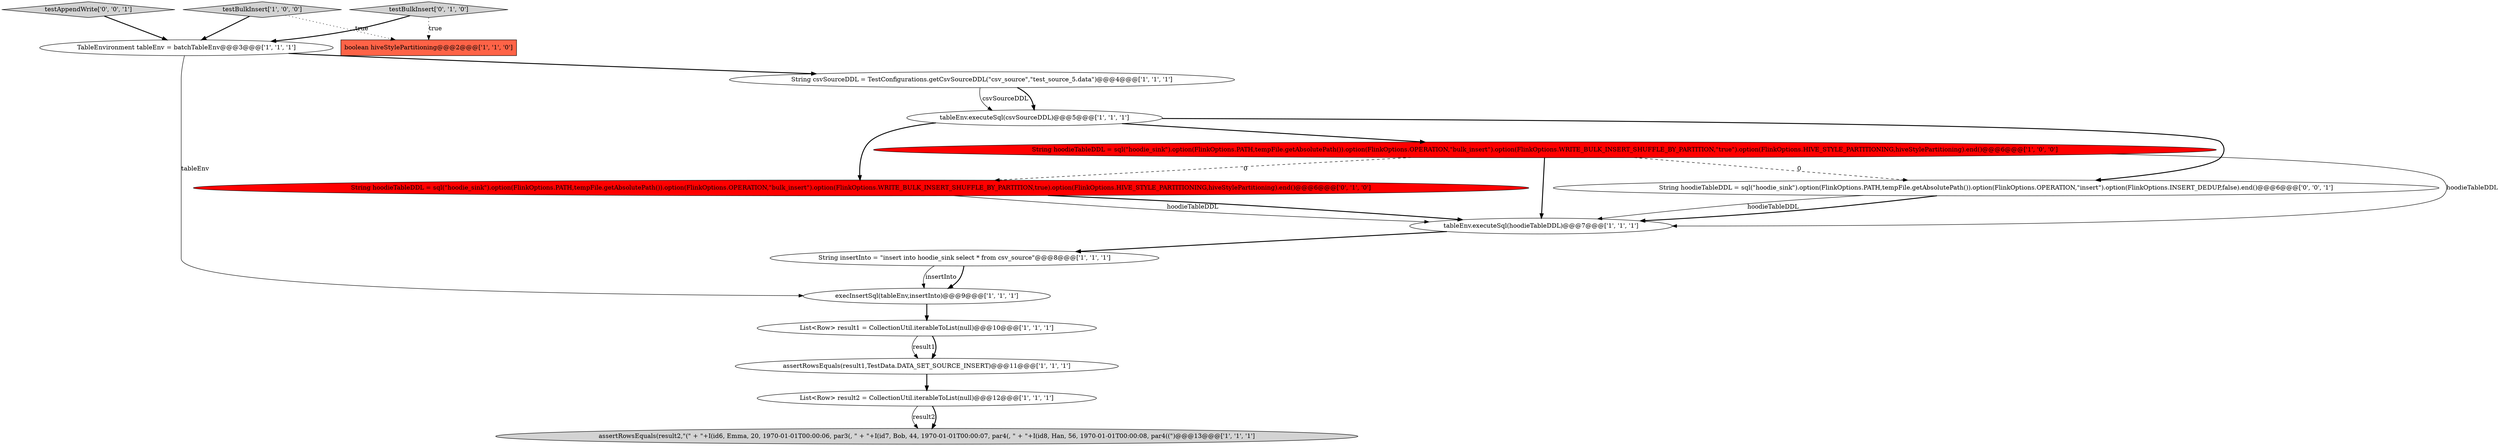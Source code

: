 digraph {
8 [style = filled, label = "List<Row> result1 = CollectionUtil.iterableToList(null)@@@10@@@['1', '1', '1']", fillcolor = white, shape = ellipse image = "AAA0AAABBB1BBB"];
12 [style = filled, label = "assertRowsEquals(result2,\"(\" + \"+I(id6, Emma, 20, 1970-01-01T00:00:06, par3(, \" + \"+I(id7, Bob, 44, 1970-01-01T00:00:07, par4(, \" + \"+I(id8, Han, 56, 1970-01-01T00:00:08, par4((\")@@@13@@@['1', '1', '1']", fillcolor = lightgray, shape = ellipse image = "AAA0AAABBB1BBB"];
10 [style = filled, label = "String hoodieTableDDL = sql(\"hoodie_sink\").option(FlinkOptions.PATH,tempFile.getAbsolutePath()).option(FlinkOptions.OPERATION,\"bulk_insert\").option(FlinkOptions.WRITE_BULK_INSERT_SHUFFLE_BY_PARTITION,\"true\").option(FlinkOptions.HIVE_STYLE_PARTITIONING,hiveStylePartitioning).end()@@@6@@@['1', '0', '0']", fillcolor = red, shape = ellipse image = "AAA1AAABBB1BBB"];
14 [style = filled, label = "String hoodieTableDDL = sql(\"hoodie_sink\").option(FlinkOptions.PATH,tempFile.getAbsolutePath()).option(FlinkOptions.OPERATION,\"bulk_insert\").option(FlinkOptions.WRITE_BULK_INSERT_SHUFFLE_BY_PARTITION,true).option(FlinkOptions.HIVE_STYLE_PARTITIONING,hiveStylePartitioning).end()@@@6@@@['0', '1', '0']", fillcolor = red, shape = ellipse image = "AAA1AAABBB2BBB"];
15 [style = filled, label = "testAppendWrite['0', '0', '1']", fillcolor = lightgray, shape = diamond image = "AAA0AAABBB3BBB"];
13 [style = filled, label = "testBulkInsert['0', '1', '0']", fillcolor = lightgray, shape = diamond image = "AAA0AAABBB2BBB"];
16 [style = filled, label = "String hoodieTableDDL = sql(\"hoodie_sink\").option(FlinkOptions.PATH,tempFile.getAbsolutePath()).option(FlinkOptions.OPERATION,\"insert\").option(FlinkOptions.INSERT_DEDUP,false).end()@@@6@@@['0', '0', '1']", fillcolor = white, shape = ellipse image = "AAA0AAABBB3BBB"];
1 [style = filled, label = "testBulkInsert['1', '0', '0']", fillcolor = lightgray, shape = diamond image = "AAA0AAABBB1BBB"];
2 [style = filled, label = "TableEnvironment tableEnv = batchTableEnv@@@3@@@['1', '1', '1']", fillcolor = white, shape = ellipse image = "AAA0AAABBB1BBB"];
3 [style = filled, label = "execInsertSql(tableEnv,insertInto)@@@9@@@['1', '1', '1']", fillcolor = white, shape = ellipse image = "AAA0AAABBB1BBB"];
9 [style = filled, label = "tableEnv.executeSql(hoodieTableDDL)@@@7@@@['1', '1', '1']", fillcolor = white, shape = ellipse image = "AAA0AAABBB1BBB"];
5 [style = filled, label = "String csvSourceDDL = TestConfigurations.getCsvSourceDDL(\"csv_source\",\"test_source_5.data\")@@@4@@@['1', '1', '1']", fillcolor = white, shape = ellipse image = "AAA0AAABBB1BBB"];
4 [style = filled, label = "assertRowsEquals(result1,TestData.DATA_SET_SOURCE_INSERT)@@@11@@@['1', '1', '1']", fillcolor = white, shape = ellipse image = "AAA0AAABBB1BBB"];
11 [style = filled, label = "String insertInto = \"insert into hoodie_sink select * from csv_source\"@@@8@@@['1', '1', '1']", fillcolor = white, shape = ellipse image = "AAA0AAABBB1BBB"];
0 [style = filled, label = "tableEnv.executeSql(csvSourceDDL)@@@5@@@['1', '1', '1']", fillcolor = white, shape = ellipse image = "AAA0AAABBB1BBB"];
7 [style = filled, label = "boolean hiveStylePartitioning@@@2@@@['1', '1', '0']", fillcolor = tomato, shape = box image = "AAA0AAABBB1BBB"];
6 [style = filled, label = "List<Row> result2 = CollectionUtil.iterableToList(null)@@@12@@@['1', '1', '1']", fillcolor = white, shape = ellipse image = "AAA0AAABBB1BBB"];
6->12 [style = solid, label="result2"];
16->9 [style = solid, label="hoodieTableDDL"];
0->16 [style = bold, label=""];
15->2 [style = bold, label=""];
10->9 [style = solid, label="hoodieTableDDL"];
9->11 [style = bold, label=""];
4->6 [style = bold, label=""];
2->3 [style = solid, label="tableEnv"];
8->4 [style = solid, label="result1"];
13->7 [style = dotted, label="true"];
14->9 [style = solid, label="hoodieTableDDL"];
5->0 [style = solid, label="csvSourceDDL"];
1->7 [style = dotted, label="true"];
0->10 [style = bold, label=""];
0->14 [style = bold, label=""];
5->0 [style = bold, label=""];
11->3 [style = bold, label=""];
3->8 [style = bold, label=""];
11->3 [style = solid, label="insertInto"];
14->9 [style = bold, label=""];
10->9 [style = bold, label=""];
1->2 [style = bold, label=""];
10->16 [style = dashed, label="0"];
8->4 [style = bold, label=""];
10->14 [style = dashed, label="0"];
16->9 [style = bold, label=""];
2->5 [style = bold, label=""];
13->2 [style = bold, label=""];
6->12 [style = bold, label=""];
}
